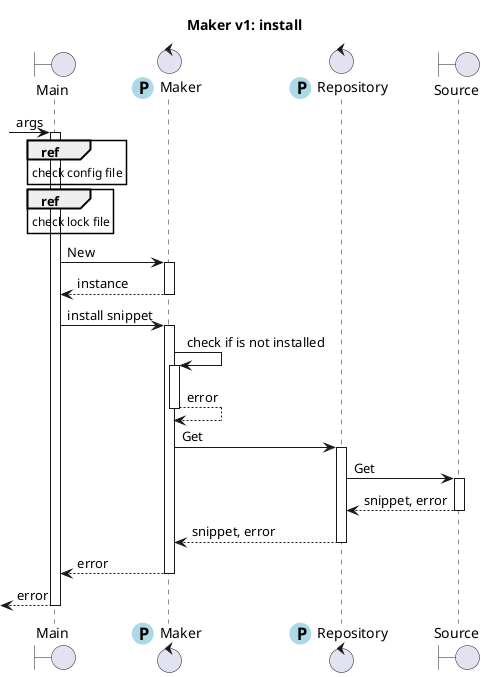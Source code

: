 @startuml v1
autoactivate on

boundary Main
control Maker << (P,LightBlue) >>
control Repository << (P,LightBlue) >>
boundary Source

?-> Main : args

ref over Main : check config file
ref over Main : check lock file

Main -> Maker : New
return instance

Main -> Maker : install snippet
Maker -> Maker : check if is not installed
return error
Maker -> Repository : Get
Repository -> Source : Get
return snippet, error
return snippet, error
return error

?<-- Main -- : error

title Maker v1: install
@enduml
